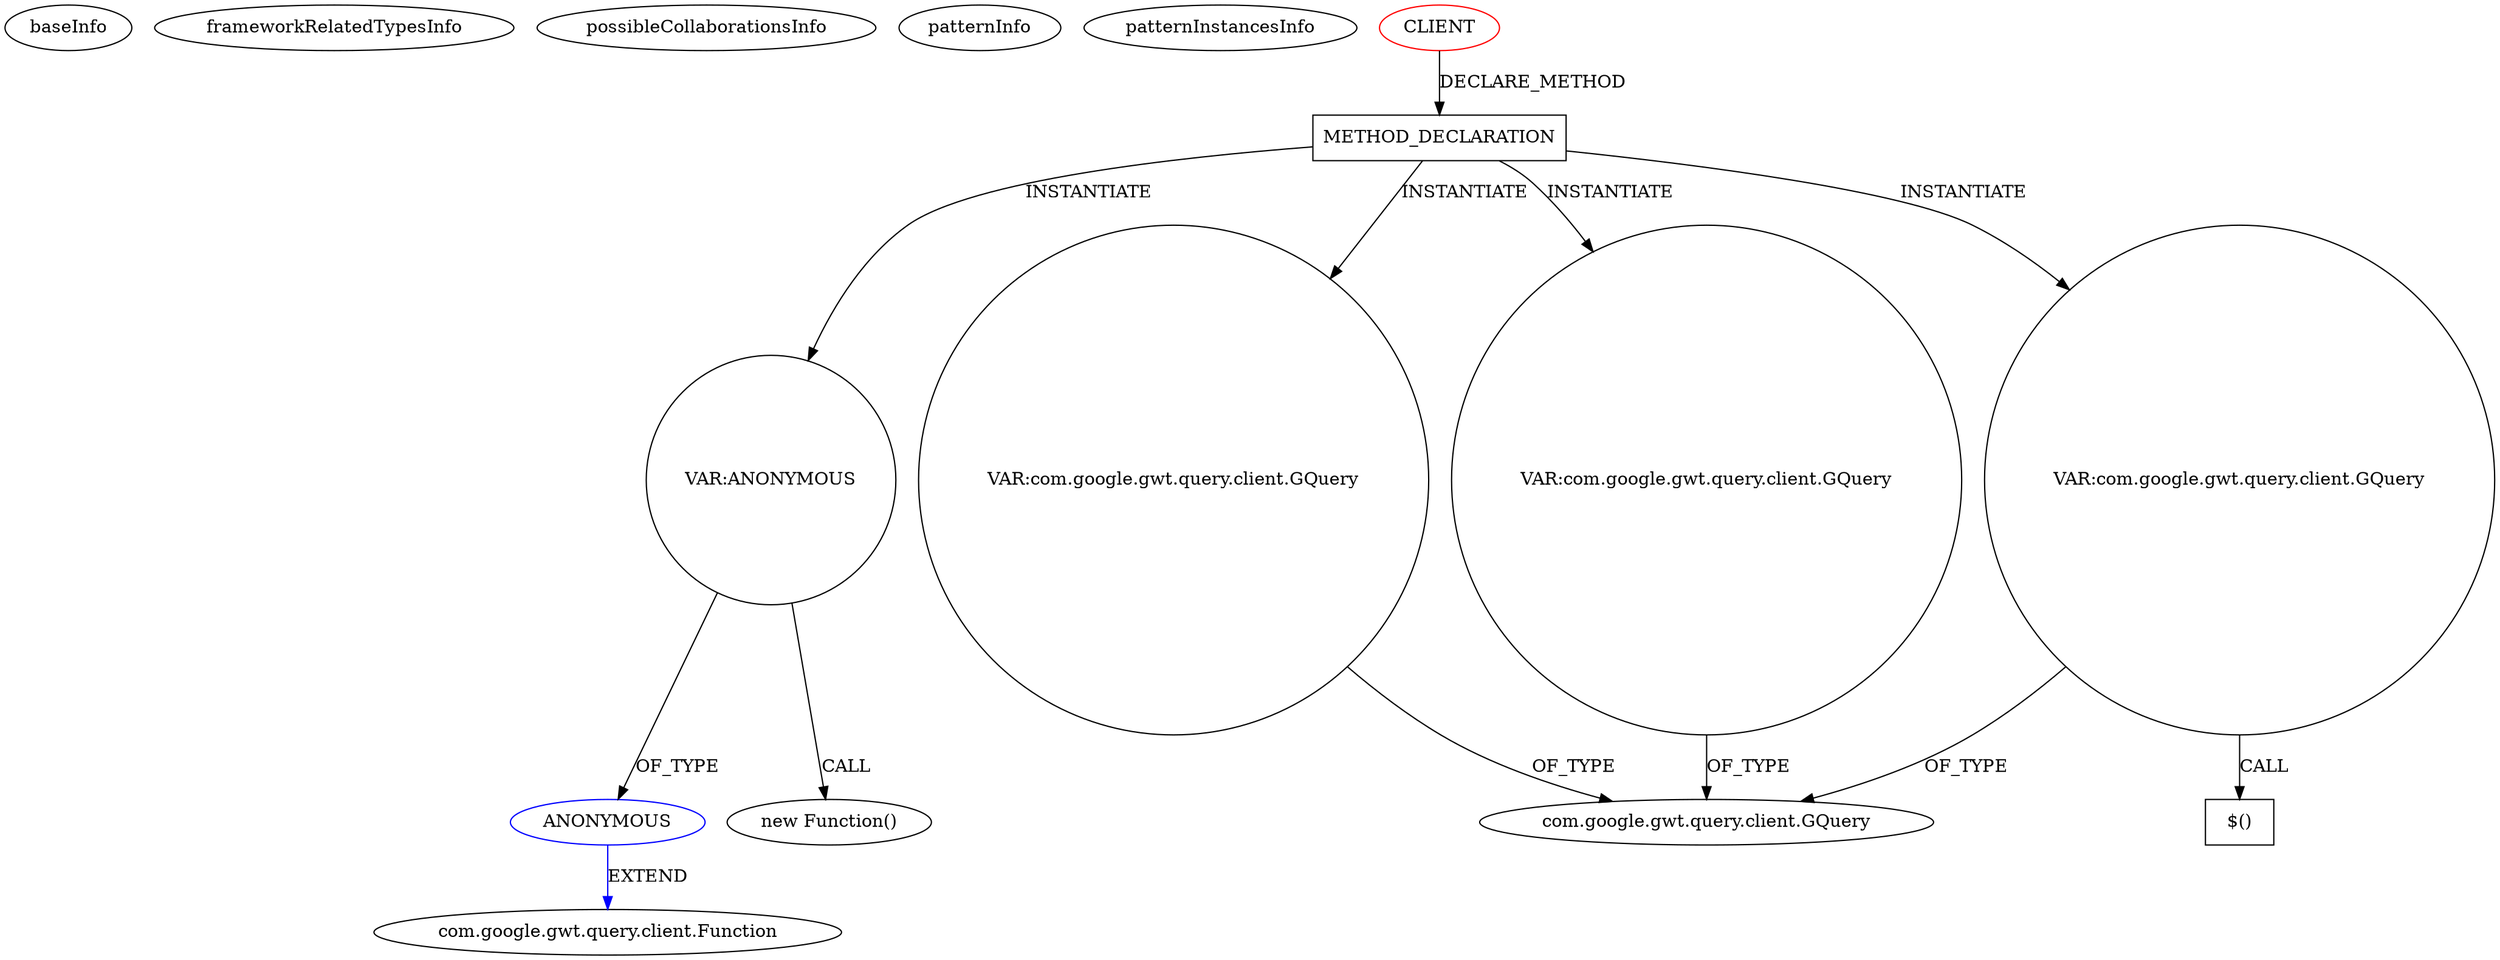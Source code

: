 digraph {
baseInfo[graphId=818,category="pattern",isAnonymous=false,possibleRelation=false]
frameworkRelatedTypesInfo[]
possibleCollaborationsInfo[]
patternInfo[frequency=2.0,patternRootClient=0]
patternInstancesInfo[0="jDramaix-SlidingPuzzle~/jDramaix-SlidingPuzzle/SlidingPuzzle-master/src/be/dramaix/ai/slidingpuzzle/client/SlidingPuzzleApp.java~SlidingPuzzleApp~3113",1="luxferrari-AlgebrApp~/luxferrari-AlgebrApp/AlgebrApp-master/AlgebrApp/src/org/luxferrari/algebrapp/client/IncrementSlider.java~IncrementSlider~3645"]
40[label="com.google.gwt.query.client.Function",vertexType="FRAMEWORK_CLASS_TYPE",isFrameworkType=false]
71[label="ANONYMOUS",vertexType="REFERENCE_ANONYMOUS_DECLARATION",isFrameworkType=false,color=blue]
70[label="VAR:ANONYMOUS",vertexType="VARIABLE_EXPRESION",isFrameworkType=false,shape=circle]
18[label="METHOD_DECLARATION",vertexType="CLIENT_METHOD_DECLARATION",isFrameworkType=false,shape=box]
0[label="CLIENT",vertexType="ROOT_CLIENT_CLASS_DECLARATION",isFrameworkType=false,color=red]
55[label="VAR:com.google.gwt.query.client.GQuery",vertexType="VARIABLE_EXPRESION",isFrameworkType=false,shape=circle]
79[label="VAR:com.google.gwt.query.client.GQuery",vertexType="VARIABLE_EXPRESION",isFrameworkType=false,shape=circle]
31[label="VAR:com.google.gwt.query.client.GQuery",vertexType="VARIABLE_EXPRESION",isFrameworkType=false,shape=circle]
69[label="new Function()",vertexType="CONSTRUCTOR_CALL",isFrameworkType=false]
30[label="com.google.gwt.query.client.GQuery",vertexType="FRAMEWORK_CLASS_TYPE",isFrameworkType=false]
32[label="$()",vertexType="INSIDE_CALL",isFrameworkType=false,shape=box]
18->79[label="INSTANTIATE"]
31->32[label="CALL"]
71->40[label="EXTEND",color=blue]
18->70[label="INSTANTIATE"]
0->18[label="DECLARE_METHOD"]
18->55[label="INSTANTIATE"]
79->30[label="OF_TYPE"]
31->30[label="OF_TYPE"]
55->30[label="OF_TYPE"]
70->71[label="OF_TYPE"]
70->69[label="CALL"]
18->31[label="INSTANTIATE"]
}
